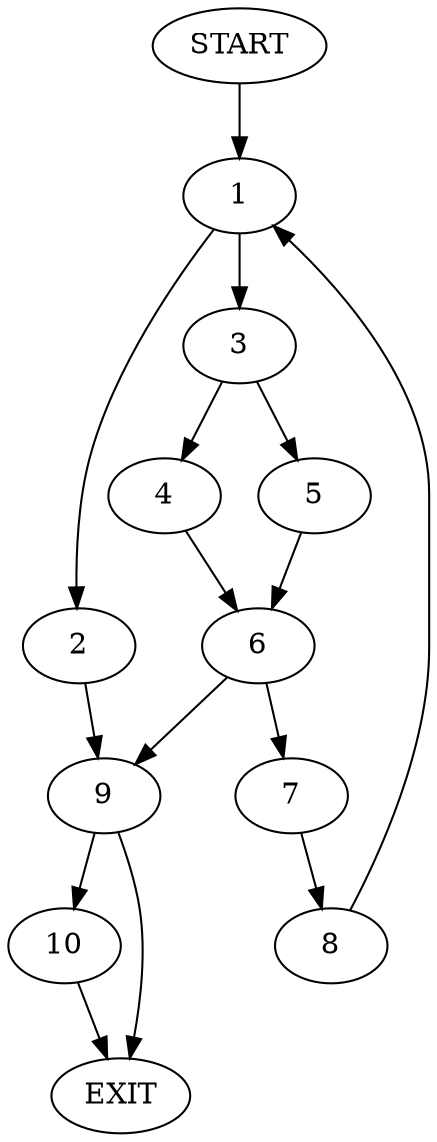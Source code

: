 digraph { 
0 [label="START"];
1;
2;
3;
4;
5;
6;
7;
8;
9;
10;
11[label="EXIT"];
0 -> 1;
1 -> 3;
1 -> 2;
2 -> 9;
3 -> 4;
3 -> 5;
4 -> 6;
5 -> 6;
6 -> 9;
6 -> 7;
7 -> 8;
8 -> 1;
9 -> 11;
9 -> 10;
10 -> 11;
}